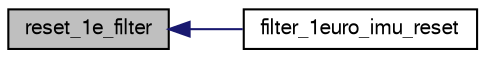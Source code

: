 digraph "reset_1e_filter"
{
  edge [fontname="FreeSans",fontsize="10",labelfontname="FreeSans",labelfontsize="10"];
  node [fontname="FreeSans",fontsize="10",shape=record];
  rankdir="LR";
  Node1 [label="reset_1e_filter",height=0.2,width=0.4,color="black", fillcolor="grey75", style="filled", fontcolor="black"];
  Node1 -> Node2 [dir="back",color="midnightblue",fontsize="10",style="solid",fontname="FreeSans"];
  Node2 [label="filter_1euro_imu_reset",height=0.2,width=0.4,color="black", fillcolor="white", style="filled",URL="$filter__1euro__imu_8h.html#a7118b0b2e867b92313a9f584a637a025",tooltip="settings handlers "];
}
